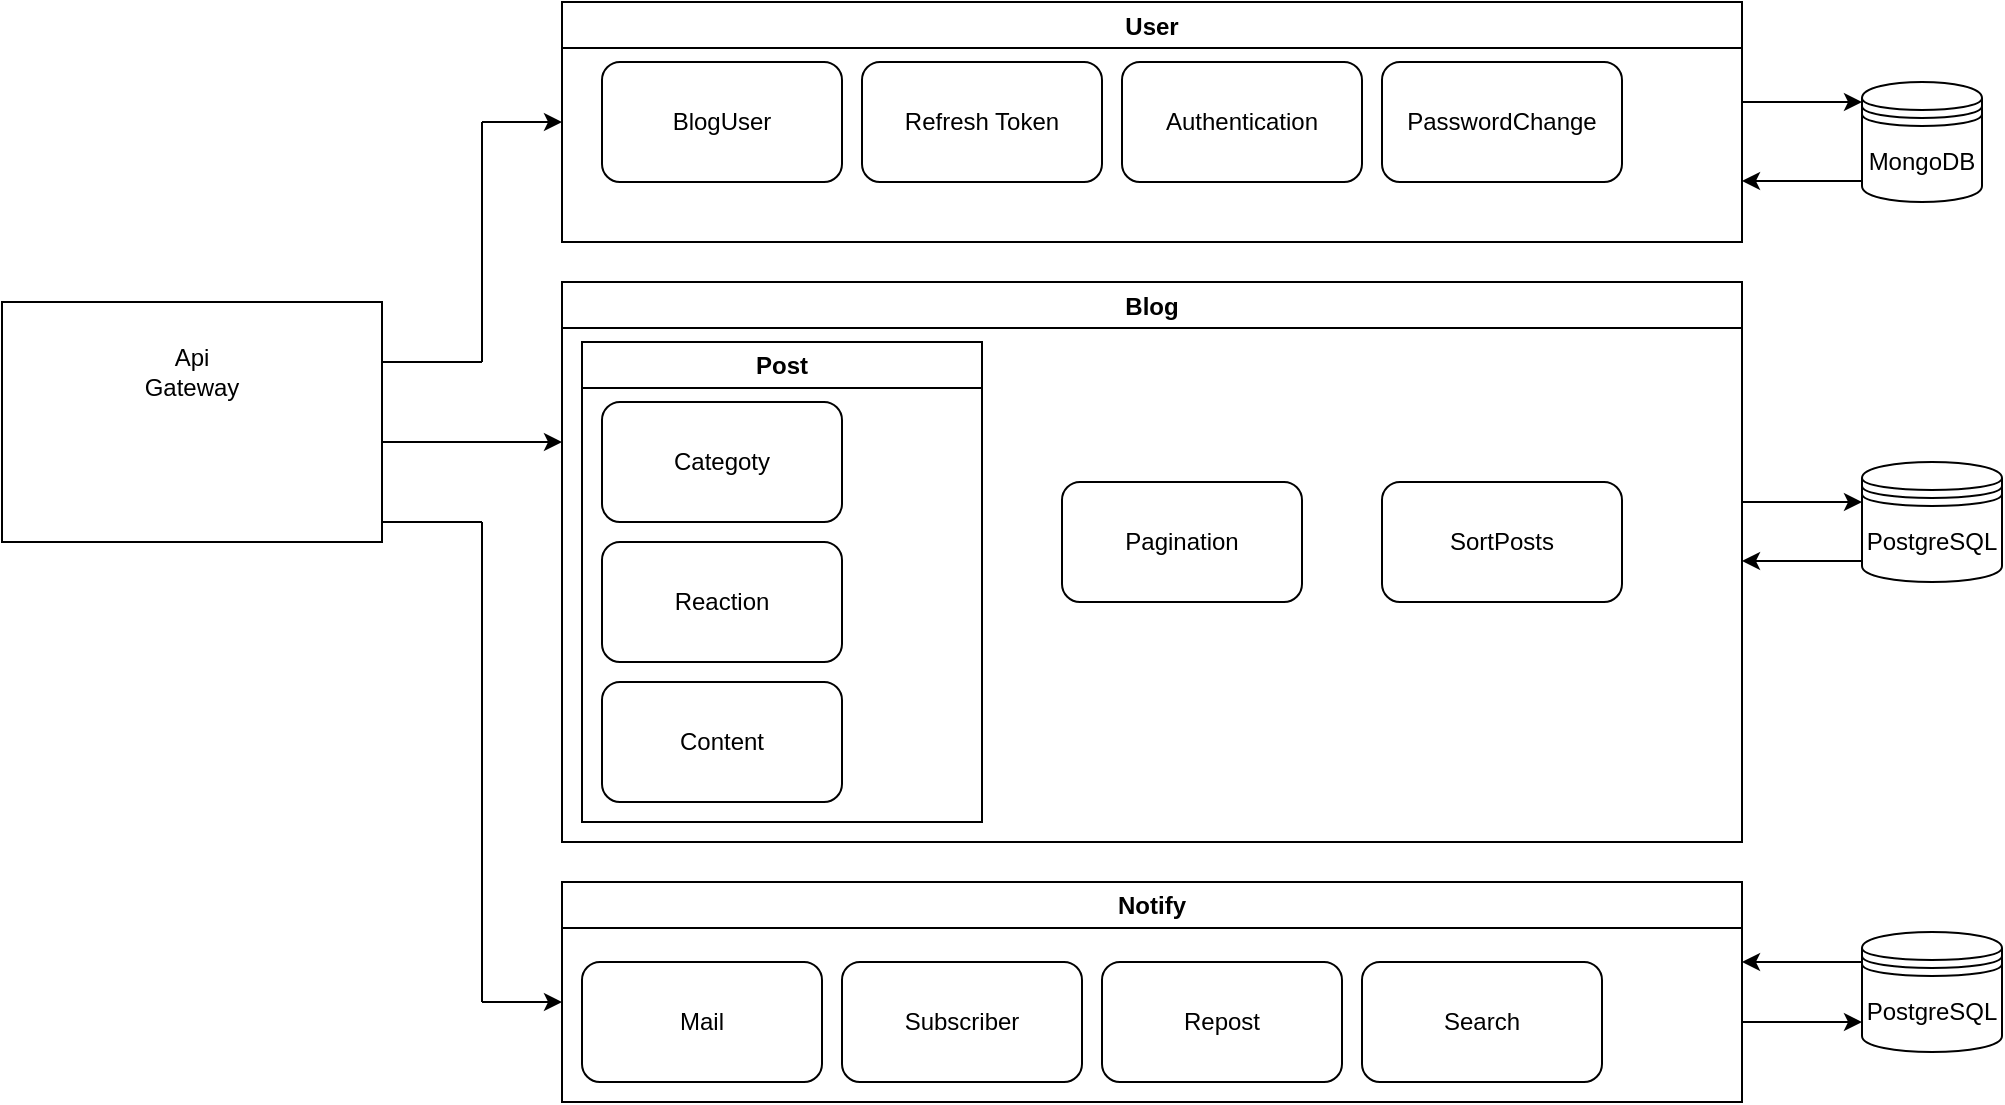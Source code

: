 <mxfile version="24.9.0">
  <diagram name="Страница — 1" id="XPLThdvjVCRZbLUzJAEC">
    <mxGraphModel grid="1" page="1" gridSize="10" guides="1" tooltips="1" connect="1" arrows="1" fold="1" pageScale="1" pageWidth="827" pageHeight="1169" math="0" shadow="0">
      <root>
        <mxCell id="0" />
        <mxCell id="1" parent="0" />
        <mxCell id="noWQwKPJxdgNb2NSCmZQ-2" value="" style="rounded=0;whiteSpace=wrap;html=1;" vertex="1" parent="1">
          <mxGeometry y="160" width="190" height="120" as="geometry" />
        </mxCell>
        <mxCell id="noWQwKPJxdgNb2NSCmZQ-3" value="Api Gateway" style="text;strokeColor=none;align=center;fillColor=none;html=1;verticalAlign=middle;whiteSpace=wrap;rounded=0;" vertex="1" parent="1">
          <mxGeometry x="65" y="180" width="60" height="30" as="geometry" />
        </mxCell>
        <mxCell id="noWQwKPJxdgNb2NSCmZQ-4" value="User" style="swimlane;" vertex="1" parent="1">
          <mxGeometry x="280" y="10" width="590" height="120" as="geometry" />
        </mxCell>
        <mxCell id="noWQwKPJxdgNb2NSCmZQ-34" value="BlogUser" style="rounded=1;whiteSpace=wrap;html=1;" vertex="1" parent="noWQwKPJxdgNb2NSCmZQ-4">
          <mxGeometry x="20" y="30" width="120" height="60" as="geometry" />
        </mxCell>
        <mxCell id="noWQwKPJxdgNb2NSCmZQ-35" value="Authentication" style="rounded=1;whiteSpace=wrap;html=1;" vertex="1" parent="noWQwKPJxdgNb2NSCmZQ-4">
          <mxGeometry x="280" y="30" width="120" height="60" as="geometry" />
        </mxCell>
        <mxCell id="noWQwKPJxdgNb2NSCmZQ-36" value="Refresh Token" style="rounded=1;whiteSpace=wrap;html=1;" vertex="1" parent="noWQwKPJxdgNb2NSCmZQ-4">
          <mxGeometry x="150" y="30" width="120" height="60" as="geometry" />
        </mxCell>
        <mxCell id="noWQwKPJxdgNb2NSCmZQ-38" value="PasswordChange" style="rounded=1;whiteSpace=wrap;html=1;" vertex="1" parent="noWQwKPJxdgNb2NSCmZQ-4">
          <mxGeometry x="410" y="30" width="120" height="60" as="geometry" />
        </mxCell>
        <mxCell id="noWQwKPJxdgNb2NSCmZQ-5" value="Blog" style="swimlane;" vertex="1" parent="1">
          <mxGeometry x="280" y="150" width="590" height="280" as="geometry">
            <mxRectangle x="440" y="260" width="60" height="30" as="alternateBounds" />
          </mxGeometry>
        </mxCell>
        <mxCell id="noWQwKPJxdgNb2NSCmZQ-28" value="Post" style="swimlane;whiteSpace=wrap;html=1;" vertex="1" parent="noWQwKPJxdgNb2NSCmZQ-5">
          <mxGeometry x="10" y="30" width="200" height="240" as="geometry" />
        </mxCell>
        <mxCell id="noWQwKPJxdgNb2NSCmZQ-29" value="Categoty" style="rounded=1;whiteSpace=wrap;html=1;" vertex="1" parent="noWQwKPJxdgNb2NSCmZQ-28">
          <mxGeometry x="10" y="30" width="120" height="60" as="geometry" />
        </mxCell>
        <mxCell id="noWQwKPJxdgNb2NSCmZQ-30" value="Reaction" style="rounded=1;whiteSpace=wrap;html=1;" vertex="1" parent="noWQwKPJxdgNb2NSCmZQ-28">
          <mxGeometry x="10" y="100" width="120" height="60" as="geometry" />
        </mxCell>
        <mxCell id="noWQwKPJxdgNb2NSCmZQ-31" value="Content" style="rounded=1;whiteSpace=wrap;html=1;" vertex="1" parent="noWQwKPJxdgNb2NSCmZQ-28">
          <mxGeometry x="10" y="170" width="120" height="60" as="geometry" />
        </mxCell>
        <mxCell id="noWQwKPJxdgNb2NSCmZQ-32" value="Pagination" style="rounded=1;whiteSpace=wrap;html=1;" vertex="1" parent="noWQwKPJxdgNb2NSCmZQ-5">
          <mxGeometry x="250" y="100" width="120" height="60" as="geometry" />
        </mxCell>
        <mxCell id="noWQwKPJxdgNb2NSCmZQ-37" value="SortPosts" style="rounded=1;whiteSpace=wrap;html=1;" vertex="1" parent="noWQwKPJxdgNb2NSCmZQ-5">
          <mxGeometry x="410" y="100" width="120" height="60" as="geometry" />
        </mxCell>
        <mxCell id="noWQwKPJxdgNb2NSCmZQ-14" value="Notify" style="swimlane;whiteSpace=wrap;html=1;" vertex="1" parent="1">
          <mxGeometry x="280" y="450" width="590" height="110" as="geometry" />
        </mxCell>
        <mxCell id="noWQwKPJxdgNb2NSCmZQ-19" value="Mail" style="rounded=1;whiteSpace=wrap;html=1;" vertex="1" parent="noWQwKPJxdgNb2NSCmZQ-14">
          <mxGeometry x="10" y="40" width="120" height="60" as="geometry" />
        </mxCell>
        <mxCell id="noWQwKPJxdgNb2NSCmZQ-20" value="Subscriber" style="rounded=1;whiteSpace=wrap;html=1;" vertex="1" parent="noWQwKPJxdgNb2NSCmZQ-14">
          <mxGeometry x="140" y="40" width="120" height="60" as="geometry" />
        </mxCell>
        <mxCell id="noWQwKPJxdgNb2NSCmZQ-33" value="Search" style="rounded=1;whiteSpace=wrap;html=1;" vertex="1" parent="noWQwKPJxdgNb2NSCmZQ-14">
          <mxGeometry x="400" y="40" width="120" height="60" as="geometry" />
        </mxCell>
        <mxCell id="noWQwKPJxdgNb2NSCmZQ-22" value="Repost" style="rounded=1;whiteSpace=wrap;html=1;" vertex="1" parent="noWQwKPJxdgNb2NSCmZQ-14">
          <mxGeometry x="270" y="40" width="120" height="60" as="geometry" />
        </mxCell>
        <mxCell id="noWQwKPJxdgNb2NSCmZQ-7" value="MongoDB" style="shape=datastore;whiteSpace=wrap;html=1;" vertex="1" parent="1">
          <mxGeometry x="930" y="50" width="60" height="60" as="geometry" />
        </mxCell>
        <mxCell id="noWQwKPJxdgNb2NSCmZQ-8" value="PostgreSQL" style="shape=datastore;whiteSpace=wrap;html=1;" vertex="1" parent="1">
          <mxGeometry x="930" y="240" width="70" height="60" as="geometry" />
        </mxCell>
        <mxCell id="noWQwKPJxdgNb2NSCmZQ-15" value="PostgreSQL" style="shape=datastore;whiteSpace=wrap;html=1;" vertex="1" parent="1">
          <mxGeometry x="930" y="475" width="70" height="60" as="geometry" />
        </mxCell>
        <mxCell id="noWQwKPJxdgNb2NSCmZQ-52" value="" style="endArrow=classic;html=1;rounded=0;" edge="1" parent="1">
          <mxGeometry width="50" height="50" relative="1" as="geometry">
            <mxPoint x="870" y="60" as="sourcePoint" />
            <mxPoint x="930" y="60" as="targetPoint" />
          </mxGeometry>
        </mxCell>
        <mxCell id="noWQwKPJxdgNb2NSCmZQ-57" value="" style="endArrow=classic;html=1;rounded=0;" edge="1" parent="1">
          <mxGeometry width="50" height="50" relative="1" as="geometry">
            <mxPoint x="930" y="99.5" as="sourcePoint" />
            <mxPoint x="870" y="99.5" as="targetPoint" />
          </mxGeometry>
        </mxCell>
        <mxCell id="noWQwKPJxdgNb2NSCmZQ-58" value="" style="endArrow=classic;html=1;rounded=0;" edge="1" parent="1">
          <mxGeometry width="50" height="50" relative="1" as="geometry">
            <mxPoint x="930" y="490" as="sourcePoint" />
            <mxPoint x="870" y="490" as="targetPoint" />
          </mxGeometry>
        </mxCell>
        <mxCell id="noWQwKPJxdgNb2NSCmZQ-60" value="" style="endArrow=classic;html=1;rounded=0;" edge="1" parent="1">
          <mxGeometry width="50" height="50" relative="1" as="geometry">
            <mxPoint x="870" y="520" as="sourcePoint" />
            <mxPoint x="930" y="520" as="targetPoint" />
          </mxGeometry>
        </mxCell>
        <mxCell id="VHJTfOfWXQfto4sqEGP0-2" value="" style="endArrow=classic;html=1;rounded=0;" edge="1" parent="1">
          <mxGeometry width="50" height="50" relative="1" as="geometry">
            <mxPoint x="870" y="260" as="sourcePoint" />
            <mxPoint x="930" y="260" as="targetPoint" />
          </mxGeometry>
        </mxCell>
        <mxCell id="VHJTfOfWXQfto4sqEGP0-3" value="" style="endArrow=classic;html=1;rounded=0;" edge="1" parent="1">
          <mxGeometry width="50" height="50" relative="1" as="geometry">
            <mxPoint x="930" y="289.5" as="sourcePoint" />
            <mxPoint x="870" y="289.5" as="targetPoint" />
          </mxGeometry>
        </mxCell>
        <mxCell id="VHJTfOfWXQfto4sqEGP0-4" value="" style="endArrow=none;html=1;rounded=0;" edge="1" parent="1">
          <mxGeometry width="50" height="50" relative="1" as="geometry">
            <mxPoint x="190" y="190" as="sourcePoint" />
            <mxPoint x="240" y="190" as="targetPoint" />
          </mxGeometry>
        </mxCell>
        <mxCell id="VHJTfOfWXQfto4sqEGP0-5" value="" style="endArrow=none;html=1;rounded=0;" edge="1" parent="1">
          <mxGeometry width="50" height="50" relative="1" as="geometry">
            <mxPoint x="240" y="190" as="sourcePoint" />
            <mxPoint x="240" y="70" as="targetPoint" />
          </mxGeometry>
        </mxCell>
        <mxCell id="VHJTfOfWXQfto4sqEGP0-6" value="" style="endArrow=classic;html=1;rounded=0;entryX=0;entryY=0.5;entryDx=0;entryDy=0;" edge="1" parent="1" target="noWQwKPJxdgNb2NSCmZQ-4">
          <mxGeometry width="50" height="50" relative="1" as="geometry">
            <mxPoint x="240" y="70" as="sourcePoint" />
            <mxPoint x="290" y="20" as="targetPoint" />
          </mxGeometry>
        </mxCell>
        <mxCell id="VHJTfOfWXQfto4sqEGP0-7" value="" style="endArrow=classic;html=1;rounded=0;" edge="1" parent="1">
          <mxGeometry width="50" height="50" relative="1" as="geometry">
            <mxPoint x="190" y="230" as="sourcePoint" />
            <mxPoint x="280" y="230" as="targetPoint" />
          </mxGeometry>
        </mxCell>
        <mxCell id="VHJTfOfWXQfto4sqEGP0-8" value="" style="endArrow=none;html=1;rounded=0;" edge="1" parent="1">
          <mxGeometry width="50" height="50" relative="1" as="geometry">
            <mxPoint x="190" y="270" as="sourcePoint" />
            <mxPoint x="240" y="270" as="targetPoint" />
          </mxGeometry>
        </mxCell>
        <mxCell id="VHJTfOfWXQfto4sqEGP0-9" value="" style="endArrow=none;html=1;rounded=0;" edge="1" parent="1">
          <mxGeometry width="50" height="50" relative="1" as="geometry">
            <mxPoint x="240" y="510" as="sourcePoint" />
            <mxPoint x="240" y="270" as="targetPoint" />
          </mxGeometry>
        </mxCell>
        <mxCell id="VHJTfOfWXQfto4sqEGP0-10" value="" style="endArrow=classic;html=1;rounded=0;" edge="1" parent="1">
          <mxGeometry width="50" height="50" relative="1" as="geometry">
            <mxPoint x="240" y="510" as="sourcePoint" />
            <mxPoint x="280" y="510" as="targetPoint" />
          </mxGeometry>
        </mxCell>
      </root>
    </mxGraphModel>
  </diagram>
</mxfile>
